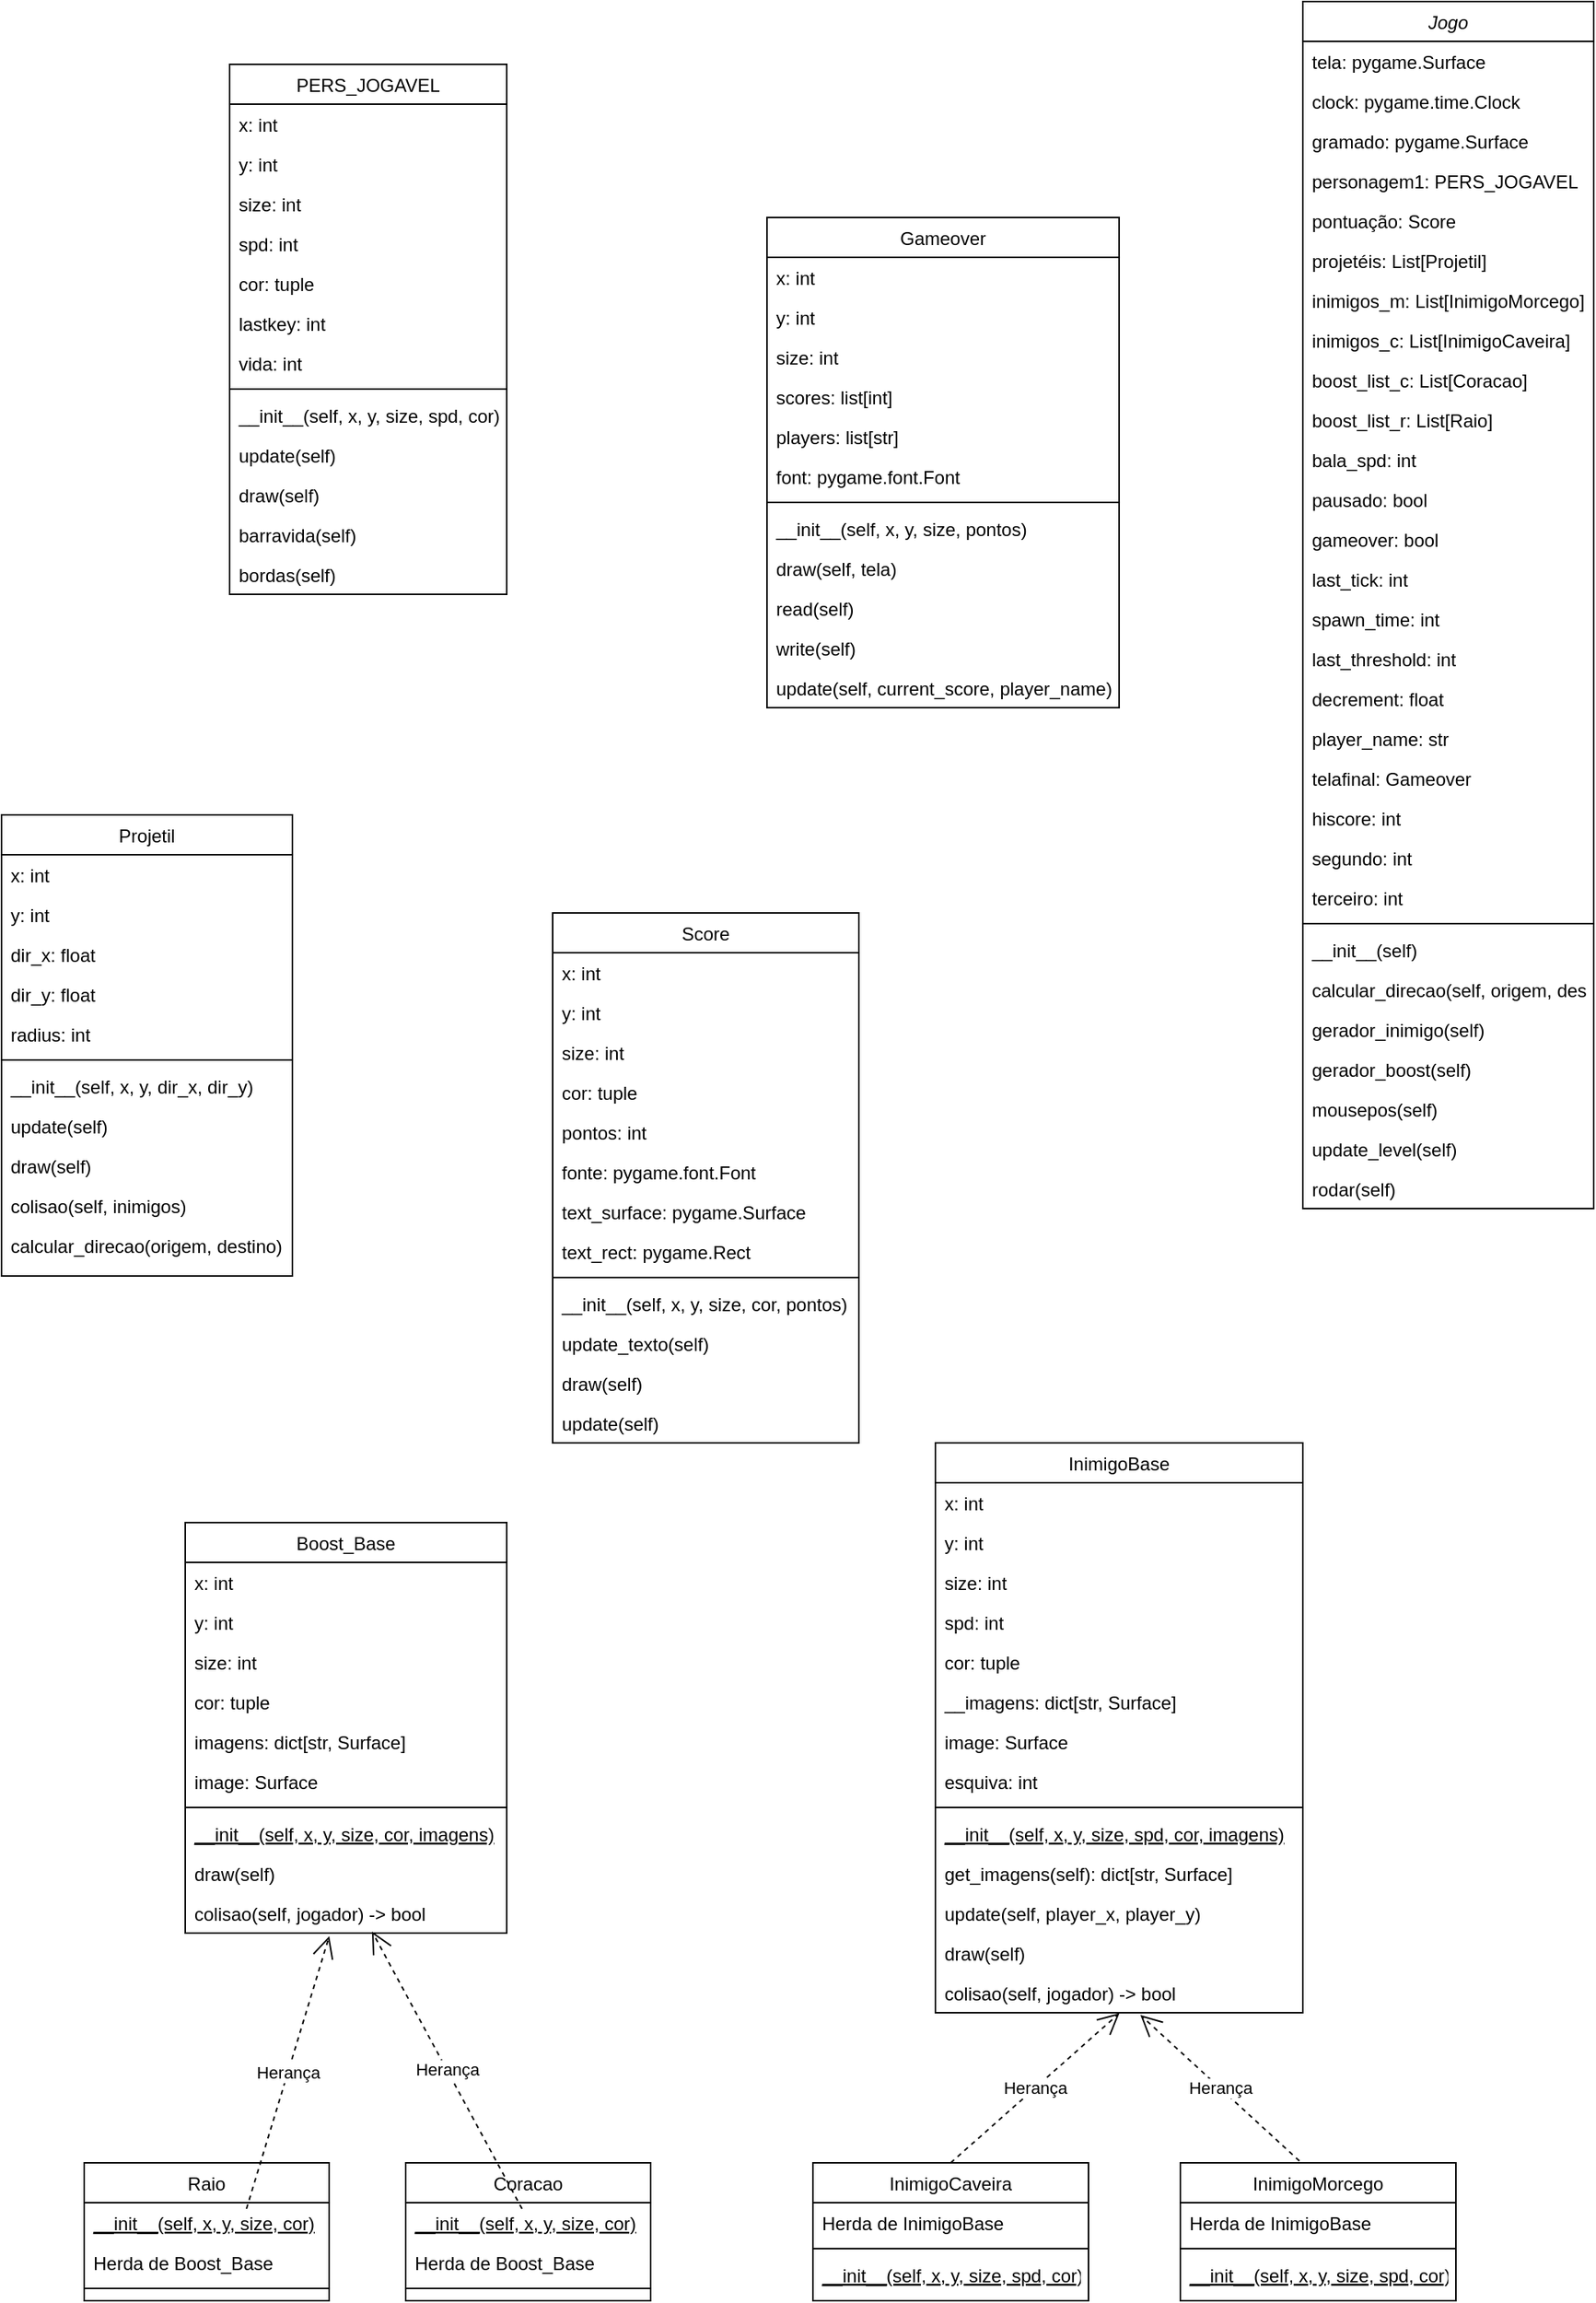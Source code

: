 <mxfile version="24.7.7">
  <diagram id="C5RBs43oDa-KdzZeNtuy" name="Page-1">
    <mxGraphModel dx="2533" dy="1373" grid="1" gridSize="10" guides="1" tooltips="1" connect="1" arrows="1" fold="1" page="1" pageScale="1" pageWidth="1169" pageHeight="1654" math="0" shadow="0">
      <root>
        <mxCell id="WIyWlLk6GJQsqaUBKTNV-0" />
        <mxCell id="WIyWlLk6GJQsqaUBKTNV-1" parent="WIyWlLk6GJQsqaUBKTNV-0" />
        <mxCell id="zkfFHV4jXpPFQw0GAbJ--0" value="Jogo" style="swimlane;fontStyle=2;align=center;verticalAlign=top;childLayout=stackLayout;horizontal=1;startSize=26;horizontalStack=0;resizeParent=1;resizeLast=0;collapsible=1;marginBottom=0;rounded=0;shadow=0;strokeWidth=1;" parent="WIyWlLk6GJQsqaUBKTNV-1" vertex="1">
          <mxGeometry x="920" y="39" width="190" height="788" as="geometry">
            <mxRectangle x="230" y="140" width="160" height="26" as="alternateBounds" />
          </mxGeometry>
        </mxCell>
        <mxCell id="zkfFHV4jXpPFQw0GAbJ--1" value="tela: pygame.Surface" style="text;align=left;verticalAlign=top;spacingLeft=4;spacingRight=4;overflow=hidden;rotatable=0;points=[[0,0.5],[1,0.5]];portConstraint=eastwest;" parent="zkfFHV4jXpPFQw0GAbJ--0" vertex="1">
          <mxGeometry y="26" width="190" height="26" as="geometry" />
        </mxCell>
        <mxCell id="zkfFHV4jXpPFQw0GAbJ--2" value="clock: pygame.time.Clock" style="text;align=left;verticalAlign=top;spacingLeft=4;spacingRight=4;overflow=hidden;rotatable=0;points=[[0,0.5],[1,0.5]];portConstraint=eastwest;rounded=0;shadow=0;html=0;" parent="zkfFHV4jXpPFQw0GAbJ--0" vertex="1">
          <mxGeometry y="52" width="190" height="26" as="geometry" />
        </mxCell>
        <mxCell id="zkfFHV4jXpPFQw0GAbJ--3" value="gramado: pygame.Surface" style="text;align=left;verticalAlign=top;spacingLeft=4;spacingRight=4;overflow=hidden;rotatable=0;points=[[0,0.5],[1,0.5]];portConstraint=eastwest;rounded=0;shadow=0;html=0;" parent="zkfFHV4jXpPFQw0GAbJ--0" vertex="1">
          <mxGeometry y="78" width="190" height="26" as="geometry" />
        </mxCell>
        <mxCell id="hK6CQX14Q5LhynV_BCRK-99" value="personagem1: PERS_JOGAVEL" style="text;align=left;verticalAlign=top;spacingLeft=4;spacingRight=4;overflow=hidden;rotatable=0;points=[[0,0.5],[1,0.5]];portConstraint=eastwest;rounded=0;shadow=0;html=0;" vertex="1" parent="zkfFHV4jXpPFQw0GAbJ--0">
          <mxGeometry y="104" width="190" height="26" as="geometry" />
        </mxCell>
        <mxCell id="hK6CQX14Q5LhynV_BCRK-102" value="pontuação: Score" style="text;align=left;verticalAlign=top;spacingLeft=4;spacingRight=4;overflow=hidden;rotatable=0;points=[[0,0.5],[1,0.5]];portConstraint=eastwest;rounded=0;shadow=0;html=0;" vertex="1" parent="zkfFHV4jXpPFQw0GAbJ--0">
          <mxGeometry y="130" width="190" height="26" as="geometry" />
        </mxCell>
        <mxCell id="hK6CQX14Q5LhynV_BCRK-103" value="projetéis: List[Projetil]" style="text;align=left;verticalAlign=top;spacingLeft=4;spacingRight=4;overflow=hidden;rotatable=0;points=[[0,0.5],[1,0.5]];portConstraint=eastwest;rounded=0;shadow=0;html=0;" vertex="1" parent="zkfFHV4jXpPFQw0GAbJ--0">
          <mxGeometry y="156" width="190" height="26" as="geometry" />
        </mxCell>
        <mxCell id="hK6CQX14Q5LhynV_BCRK-104" value="inimigos_m: List[InimigoMorcego]" style="text;align=left;verticalAlign=top;spacingLeft=4;spacingRight=4;overflow=hidden;rotatable=0;points=[[0,0.5],[1,0.5]];portConstraint=eastwest;rounded=0;shadow=0;html=0;" vertex="1" parent="zkfFHV4jXpPFQw0GAbJ--0">
          <mxGeometry y="182" width="190" height="26" as="geometry" />
        </mxCell>
        <mxCell id="hK6CQX14Q5LhynV_BCRK-105" value="inimigos_c: List[InimigoCaveira]" style="text;align=left;verticalAlign=top;spacingLeft=4;spacingRight=4;overflow=hidden;rotatable=0;points=[[0,0.5],[1,0.5]];portConstraint=eastwest;rounded=0;shadow=0;html=0;" vertex="1" parent="zkfFHV4jXpPFQw0GAbJ--0">
          <mxGeometry y="208" width="190" height="26" as="geometry" />
        </mxCell>
        <mxCell id="hK6CQX14Q5LhynV_BCRK-106" value="boost_list_c: List[Coracao]" style="text;align=left;verticalAlign=top;spacingLeft=4;spacingRight=4;overflow=hidden;rotatable=0;points=[[0,0.5],[1,0.5]];portConstraint=eastwest;rounded=0;shadow=0;html=0;" vertex="1" parent="zkfFHV4jXpPFQw0GAbJ--0">
          <mxGeometry y="234" width="190" height="26" as="geometry" />
        </mxCell>
        <mxCell id="hK6CQX14Q5LhynV_BCRK-107" value="boost_list_r: List[Raio]" style="text;align=left;verticalAlign=top;spacingLeft=4;spacingRight=4;overflow=hidden;rotatable=0;points=[[0,0.5],[1,0.5]];portConstraint=eastwest;rounded=0;shadow=0;html=0;" vertex="1" parent="zkfFHV4jXpPFQw0GAbJ--0">
          <mxGeometry y="260" width="190" height="26" as="geometry" />
        </mxCell>
        <mxCell id="hK6CQX14Q5LhynV_BCRK-108" value="bala_spd: int" style="text;align=left;verticalAlign=top;spacingLeft=4;spacingRight=4;overflow=hidden;rotatable=0;points=[[0,0.5],[1,0.5]];portConstraint=eastwest;rounded=0;shadow=0;html=0;" vertex="1" parent="zkfFHV4jXpPFQw0GAbJ--0">
          <mxGeometry y="286" width="190" height="26" as="geometry" />
        </mxCell>
        <mxCell id="hK6CQX14Q5LhynV_BCRK-109" value="pausado: bool" style="text;align=left;verticalAlign=top;spacingLeft=4;spacingRight=4;overflow=hidden;rotatable=0;points=[[0,0.5],[1,0.5]];portConstraint=eastwest;rounded=0;shadow=0;html=0;" vertex="1" parent="zkfFHV4jXpPFQw0GAbJ--0">
          <mxGeometry y="312" width="190" height="26" as="geometry" />
        </mxCell>
        <mxCell id="hK6CQX14Q5LhynV_BCRK-110" value="gameover: bool&#xa;&#xa;" style="text;align=left;verticalAlign=top;spacingLeft=4;spacingRight=4;overflow=hidden;rotatable=0;points=[[0,0.5],[1,0.5]];portConstraint=eastwest;rounded=0;shadow=0;html=0;" vertex="1" parent="zkfFHV4jXpPFQw0GAbJ--0">
          <mxGeometry y="338" width="190" height="26" as="geometry" />
        </mxCell>
        <mxCell id="hK6CQX14Q5LhynV_BCRK-111" value="last_tick: int&#xa;" style="text;align=left;verticalAlign=top;spacingLeft=4;spacingRight=4;overflow=hidden;rotatable=0;points=[[0,0.5],[1,0.5]];portConstraint=eastwest;rounded=0;shadow=0;html=0;" vertex="1" parent="zkfFHV4jXpPFQw0GAbJ--0">
          <mxGeometry y="364" width="190" height="26" as="geometry" />
        </mxCell>
        <mxCell id="hK6CQX14Q5LhynV_BCRK-112" value="spawn_time: int&#xa;" style="text;align=left;verticalAlign=top;spacingLeft=4;spacingRight=4;overflow=hidden;rotatable=0;points=[[0,0.5],[1,0.5]];portConstraint=eastwest;rounded=0;shadow=0;html=0;" vertex="1" parent="zkfFHV4jXpPFQw0GAbJ--0">
          <mxGeometry y="390" width="190" height="26" as="geometry" />
        </mxCell>
        <mxCell id="hK6CQX14Q5LhynV_BCRK-113" value="last_threshold: int&#xa;" style="text;align=left;verticalAlign=top;spacingLeft=4;spacingRight=4;overflow=hidden;rotatable=0;points=[[0,0.5],[1,0.5]];portConstraint=eastwest;rounded=0;shadow=0;html=0;" vertex="1" parent="zkfFHV4jXpPFQw0GAbJ--0">
          <mxGeometry y="416" width="190" height="26" as="geometry" />
        </mxCell>
        <mxCell id="hK6CQX14Q5LhynV_BCRK-114" value="decrement: float&#xa;" style="text;align=left;verticalAlign=top;spacingLeft=4;spacingRight=4;overflow=hidden;rotatable=0;points=[[0,0.5],[1,0.5]];portConstraint=eastwest;rounded=0;shadow=0;html=0;" vertex="1" parent="zkfFHV4jXpPFQw0GAbJ--0">
          <mxGeometry y="442" width="190" height="26" as="geometry" />
        </mxCell>
        <mxCell id="hK6CQX14Q5LhynV_BCRK-116" value="player_name: str&#xa;" style="text;align=left;verticalAlign=top;spacingLeft=4;spacingRight=4;overflow=hidden;rotatable=0;points=[[0,0.5],[1,0.5]];portConstraint=eastwest;rounded=0;shadow=0;html=0;" vertex="1" parent="zkfFHV4jXpPFQw0GAbJ--0">
          <mxGeometry y="468" width="190" height="26" as="geometry" />
        </mxCell>
        <mxCell id="hK6CQX14Q5LhynV_BCRK-117" value="telafinal: Gameover" style="text;align=left;verticalAlign=top;spacingLeft=4;spacingRight=4;overflow=hidden;rotatable=0;points=[[0,0.5],[1,0.5]];portConstraint=eastwest;rounded=0;shadow=0;html=0;" vertex="1" parent="zkfFHV4jXpPFQw0GAbJ--0">
          <mxGeometry y="494" width="190" height="26" as="geometry" />
        </mxCell>
        <mxCell id="hK6CQX14Q5LhynV_BCRK-118" value="hiscore: int" style="text;align=left;verticalAlign=top;spacingLeft=4;spacingRight=4;overflow=hidden;rotatable=0;points=[[0,0.5],[1,0.5]];portConstraint=eastwest;rounded=0;shadow=0;html=0;" vertex="1" parent="zkfFHV4jXpPFQw0GAbJ--0">
          <mxGeometry y="520" width="190" height="26" as="geometry" />
        </mxCell>
        <mxCell id="hK6CQX14Q5LhynV_BCRK-119" value="segundo: int" style="text;align=left;verticalAlign=top;spacingLeft=4;spacingRight=4;overflow=hidden;rotatable=0;points=[[0,0.5],[1,0.5]];portConstraint=eastwest;rounded=0;shadow=0;html=0;" vertex="1" parent="zkfFHV4jXpPFQw0GAbJ--0">
          <mxGeometry y="546" width="190" height="26" as="geometry" />
        </mxCell>
        <mxCell id="hK6CQX14Q5LhynV_BCRK-120" value="terceiro: int" style="text;align=left;verticalAlign=top;spacingLeft=4;spacingRight=4;overflow=hidden;rotatable=0;points=[[0,0.5],[1,0.5]];portConstraint=eastwest;rounded=0;shadow=0;html=0;" vertex="1" parent="zkfFHV4jXpPFQw0GAbJ--0">
          <mxGeometry y="572" width="190" height="26" as="geometry" />
        </mxCell>
        <mxCell id="zkfFHV4jXpPFQw0GAbJ--4" value="" style="line;html=1;strokeWidth=1;align=left;verticalAlign=middle;spacingTop=-1;spacingLeft=3;spacingRight=3;rotatable=0;labelPosition=right;points=[];portConstraint=eastwest;" parent="zkfFHV4jXpPFQw0GAbJ--0" vertex="1">
          <mxGeometry y="598" width="190" height="8" as="geometry" />
        </mxCell>
        <mxCell id="zkfFHV4jXpPFQw0GAbJ--5" value="__init__(self)" style="text;align=left;verticalAlign=top;spacingLeft=4;spacingRight=4;overflow=hidden;rotatable=0;points=[[0,0.5],[1,0.5]];portConstraint=eastwest;" parent="zkfFHV4jXpPFQw0GAbJ--0" vertex="1">
          <mxGeometry y="606" width="190" height="26" as="geometry" />
        </mxCell>
        <mxCell id="hK6CQX14Q5LhynV_BCRK-122" value="calcular_direcao(self, origem, destino)" style="text;align=left;verticalAlign=top;spacingLeft=4;spacingRight=4;overflow=hidden;rotatable=0;points=[[0,0.5],[1,0.5]];portConstraint=eastwest;" vertex="1" parent="zkfFHV4jXpPFQw0GAbJ--0">
          <mxGeometry y="632" width="190" height="26" as="geometry" />
        </mxCell>
        <mxCell id="hK6CQX14Q5LhynV_BCRK-123" value="gerador_inimigo(self)" style="text;align=left;verticalAlign=top;spacingLeft=4;spacingRight=4;overflow=hidden;rotatable=0;points=[[0,0.5],[1,0.5]];portConstraint=eastwest;" vertex="1" parent="zkfFHV4jXpPFQw0GAbJ--0">
          <mxGeometry y="658" width="190" height="26" as="geometry" />
        </mxCell>
        <mxCell id="hK6CQX14Q5LhynV_BCRK-124" value="gerador_boost(self)" style="text;align=left;verticalAlign=top;spacingLeft=4;spacingRight=4;overflow=hidden;rotatable=0;points=[[0,0.5],[1,0.5]];portConstraint=eastwest;" vertex="1" parent="zkfFHV4jXpPFQw0GAbJ--0">
          <mxGeometry y="684" width="190" height="26" as="geometry" />
        </mxCell>
        <mxCell id="hK6CQX14Q5LhynV_BCRK-125" value="mousepos(self)" style="text;align=left;verticalAlign=top;spacingLeft=4;spacingRight=4;overflow=hidden;rotatable=0;points=[[0,0.5],[1,0.5]];portConstraint=eastwest;" vertex="1" parent="zkfFHV4jXpPFQw0GAbJ--0">
          <mxGeometry y="710" width="190" height="26" as="geometry" />
        </mxCell>
        <mxCell id="hK6CQX14Q5LhynV_BCRK-126" value="update_level(self)" style="text;align=left;verticalAlign=top;spacingLeft=4;spacingRight=4;overflow=hidden;rotatable=0;points=[[0,0.5],[1,0.5]];portConstraint=eastwest;" vertex="1" parent="zkfFHV4jXpPFQw0GAbJ--0">
          <mxGeometry y="736" width="190" height="26" as="geometry" />
        </mxCell>
        <mxCell id="hK6CQX14Q5LhynV_BCRK-127" value="rodar(self)" style="text;align=left;verticalAlign=top;spacingLeft=4;spacingRight=4;overflow=hidden;rotatable=0;points=[[0,0.5],[1,0.5]];portConstraint=eastwest;" vertex="1" parent="zkfFHV4jXpPFQw0GAbJ--0">
          <mxGeometry y="762" width="190" height="26" as="geometry" />
        </mxCell>
        <mxCell id="zkfFHV4jXpPFQw0GAbJ--6" value="InimigoBase" style="swimlane;fontStyle=0;align=center;verticalAlign=top;childLayout=stackLayout;horizontal=1;startSize=26;horizontalStack=0;resizeParent=1;resizeLast=0;collapsible=1;marginBottom=0;rounded=0;shadow=0;strokeWidth=1;" parent="WIyWlLk6GJQsqaUBKTNV-1" vertex="1">
          <mxGeometry x="680" y="980" width="240" height="372" as="geometry">
            <mxRectangle x="130" y="380" width="160" height="26" as="alternateBounds" />
          </mxGeometry>
        </mxCell>
        <mxCell id="zkfFHV4jXpPFQw0GAbJ--7" value="x: int" style="text;align=left;verticalAlign=top;spacingLeft=4;spacingRight=4;overflow=hidden;rotatable=0;points=[[0,0.5],[1,0.5]];portConstraint=eastwest;" parent="zkfFHV4jXpPFQw0GAbJ--6" vertex="1">
          <mxGeometry y="26" width="240" height="26" as="geometry" />
        </mxCell>
        <mxCell id="zkfFHV4jXpPFQw0GAbJ--8" value="y: int" style="text;align=left;verticalAlign=top;spacingLeft=4;spacingRight=4;overflow=hidden;rotatable=0;points=[[0,0.5],[1,0.5]];portConstraint=eastwest;rounded=0;shadow=0;html=0;" parent="zkfFHV4jXpPFQw0GAbJ--6" vertex="1">
          <mxGeometry y="52" width="240" height="26" as="geometry" />
        </mxCell>
        <mxCell id="hK6CQX14Q5LhynV_BCRK-34" value="size: int" style="text;align=left;verticalAlign=top;spacingLeft=4;spacingRight=4;overflow=hidden;rotatable=0;points=[[0,0.5],[1,0.5]];portConstraint=eastwest;rounded=0;shadow=0;html=0;" vertex="1" parent="zkfFHV4jXpPFQw0GAbJ--6">
          <mxGeometry y="78" width="240" height="26" as="geometry" />
        </mxCell>
        <mxCell id="hK6CQX14Q5LhynV_BCRK-35" value="spd: int" style="text;align=left;verticalAlign=top;spacingLeft=4;spacingRight=4;overflow=hidden;rotatable=0;points=[[0,0.5],[1,0.5]];portConstraint=eastwest;rounded=0;shadow=0;html=0;" vertex="1" parent="zkfFHV4jXpPFQw0GAbJ--6">
          <mxGeometry y="104" width="240" height="26" as="geometry" />
        </mxCell>
        <mxCell id="hK6CQX14Q5LhynV_BCRK-36" value="cor: tuple" style="text;align=left;verticalAlign=top;spacingLeft=4;spacingRight=4;overflow=hidden;rotatable=0;points=[[0,0.5],[1,0.5]];portConstraint=eastwest;rounded=0;shadow=0;html=0;" vertex="1" parent="zkfFHV4jXpPFQw0GAbJ--6">
          <mxGeometry y="130" width="240" height="26" as="geometry" />
        </mxCell>
        <mxCell id="hK6CQX14Q5LhynV_BCRK-37" value="__imagens: dict[str, Surface]" style="text;align=left;verticalAlign=top;spacingLeft=4;spacingRight=4;overflow=hidden;rotatable=0;points=[[0,0.5],[1,0.5]];portConstraint=eastwest;rounded=0;shadow=0;html=0;" vertex="1" parent="zkfFHV4jXpPFQw0GAbJ--6">
          <mxGeometry y="156" width="240" height="26" as="geometry" />
        </mxCell>
        <mxCell id="hK6CQX14Q5LhynV_BCRK-38" value="image: Surface" style="text;align=left;verticalAlign=top;spacingLeft=4;spacingRight=4;overflow=hidden;rotatable=0;points=[[0,0.5],[1,0.5]];portConstraint=eastwest;rounded=0;shadow=0;html=0;" vertex="1" parent="zkfFHV4jXpPFQw0GAbJ--6">
          <mxGeometry y="182" width="240" height="26" as="geometry" />
        </mxCell>
        <mxCell id="hK6CQX14Q5LhynV_BCRK-39" value="esquiva: int" style="text;align=left;verticalAlign=top;spacingLeft=4;spacingRight=4;overflow=hidden;rotatable=0;points=[[0,0.5],[1,0.5]];portConstraint=eastwest;rounded=0;shadow=0;html=0;" vertex="1" parent="zkfFHV4jXpPFQw0GAbJ--6">
          <mxGeometry y="208" width="240" height="26" as="geometry" />
        </mxCell>
        <mxCell id="zkfFHV4jXpPFQw0GAbJ--9" value="" style="line;html=1;strokeWidth=1;align=left;verticalAlign=middle;spacingTop=-1;spacingLeft=3;spacingRight=3;rotatable=0;labelPosition=right;points=[];portConstraint=eastwest;" parent="zkfFHV4jXpPFQw0GAbJ--6" vertex="1">
          <mxGeometry y="234" width="240" height="8" as="geometry" />
        </mxCell>
        <mxCell id="zkfFHV4jXpPFQw0GAbJ--10" value="__init__(self, x, y, size, spd, cor, imagens)" style="text;align=left;verticalAlign=top;spacingLeft=4;spacingRight=4;overflow=hidden;rotatable=0;points=[[0,0.5],[1,0.5]];portConstraint=eastwest;fontStyle=4" parent="zkfFHV4jXpPFQw0GAbJ--6" vertex="1">
          <mxGeometry y="242" width="240" height="26" as="geometry" />
        </mxCell>
        <mxCell id="zkfFHV4jXpPFQw0GAbJ--11" value="get_imagens(self): dict[str, Surface]" style="text;align=left;verticalAlign=top;spacingLeft=4;spacingRight=4;overflow=hidden;rotatable=0;points=[[0,0.5],[1,0.5]];portConstraint=eastwest;" parent="zkfFHV4jXpPFQw0GAbJ--6" vertex="1">
          <mxGeometry y="268" width="240" height="26" as="geometry" />
        </mxCell>
        <mxCell id="hK6CQX14Q5LhynV_BCRK-40" value="update(self, player_x, player_y)" style="text;align=left;verticalAlign=top;spacingLeft=4;spacingRight=4;overflow=hidden;rotatable=0;points=[[0,0.5],[1,0.5]];portConstraint=eastwest;" vertex="1" parent="zkfFHV4jXpPFQw0GAbJ--6">
          <mxGeometry y="294" width="240" height="26" as="geometry" />
        </mxCell>
        <mxCell id="hK6CQX14Q5LhynV_BCRK-41" value="draw(self)" style="text;align=left;verticalAlign=top;spacingLeft=4;spacingRight=4;overflow=hidden;rotatable=0;points=[[0,0.5],[1,0.5]];portConstraint=eastwest;" vertex="1" parent="zkfFHV4jXpPFQw0GAbJ--6">
          <mxGeometry y="320" width="240" height="26" as="geometry" />
        </mxCell>
        <mxCell id="hK6CQX14Q5LhynV_BCRK-42" value="colisao(self, jogador) -&gt; bool" style="text;align=left;verticalAlign=top;spacingLeft=4;spacingRight=4;overflow=hidden;rotatable=0;points=[[0,0.5],[1,0.5]];portConstraint=eastwest;" vertex="1" parent="zkfFHV4jXpPFQw0GAbJ--6">
          <mxGeometry y="346" width="240" height="26" as="geometry" />
        </mxCell>
        <mxCell id="zkfFHV4jXpPFQw0GAbJ--13" value="PERS_JOGAVEL" style="swimlane;fontStyle=0;align=center;verticalAlign=top;childLayout=stackLayout;horizontal=1;startSize=26;horizontalStack=0;resizeParent=1;resizeLast=0;collapsible=1;marginBottom=0;rounded=0;shadow=0;strokeWidth=1;" parent="WIyWlLk6GJQsqaUBKTNV-1" vertex="1">
          <mxGeometry x="219" y="80" width="181" height="346" as="geometry">
            <mxRectangle x="340" y="380" width="170" height="26" as="alternateBounds" />
          </mxGeometry>
        </mxCell>
        <mxCell id="zkfFHV4jXpPFQw0GAbJ--14" value="x: int" style="text;align=left;verticalAlign=top;spacingLeft=4;spacingRight=4;overflow=hidden;rotatable=0;points=[[0,0.5],[1,0.5]];portConstraint=eastwest;" parent="zkfFHV4jXpPFQw0GAbJ--13" vertex="1">
          <mxGeometry y="26" width="181" height="26" as="geometry" />
        </mxCell>
        <mxCell id="hK6CQX14Q5LhynV_BCRK-54" value="y: int" style="text;align=left;verticalAlign=top;spacingLeft=4;spacingRight=4;overflow=hidden;rotatable=0;points=[[0,0.5],[1,0.5]];portConstraint=eastwest;" vertex="1" parent="zkfFHV4jXpPFQw0GAbJ--13">
          <mxGeometry y="52" width="181" height="26" as="geometry" />
        </mxCell>
        <mxCell id="hK6CQX14Q5LhynV_BCRK-55" value="size: int" style="text;align=left;verticalAlign=top;spacingLeft=4;spacingRight=4;overflow=hidden;rotatable=0;points=[[0,0.5],[1,0.5]];portConstraint=eastwest;" vertex="1" parent="zkfFHV4jXpPFQw0GAbJ--13">
          <mxGeometry y="78" width="181" height="26" as="geometry" />
        </mxCell>
        <mxCell id="hK6CQX14Q5LhynV_BCRK-56" value="spd: int" style="text;align=left;verticalAlign=top;spacingLeft=4;spacingRight=4;overflow=hidden;rotatable=0;points=[[0,0.5],[1,0.5]];portConstraint=eastwest;" vertex="1" parent="zkfFHV4jXpPFQw0GAbJ--13">
          <mxGeometry y="104" width="181" height="26" as="geometry" />
        </mxCell>
        <mxCell id="hK6CQX14Q5LhynV_BCRK-57" value="cor: tuple" style="text;align=left;verticalAlign=top;spacingLeft=4;spacingRight=4;overflow=hidden;rotatable=0;points=[[0,0.5],[1,0.5]];portConstraint=eastwest;" vertex="1" parent="zkfFHV4jXpPFQw0GAbJ--13">
          <mxGeometry y="130" width="181" height="26" as="geometry" />
        </mxCell>
        <mxCell id="hK6CQX14Q5LhynV_BCRK-58" value="lastkey: int" style="text;align=left;verticalAlign=top;spacingLeft=4;spacingRight=4;overflow=hidden;rotatable=0;points=[[0,0.5],[1,0.5]];portConstraint=eastwest;" vertex="1" parent="zkfFHV4jXpPFQw0GAbJ--13">
          <mxGeometry y="156" width="181" height="26" as="geometry" />
        </mxCell>
        <mxCell id="hK6CQX14Q5LhynV_BCRK-61" value="vida: int" style="text;align=left;verticalAlign=top;spacingLeft=4;spacingRight=4;overflow=hidden;rotatable=0;points=[[0,0.5],[1,0.5]];portConstraint=eastwest;" vertex="1" parent="zkfFHV4jXpPFQw0GAbJ--13">
          <mxGeometry y="182" width="181" height="26" as="geometry" />
        </mxCell>
        <mxCell id="zkfFHV4jXpPFQw0GAbJ--15" value="" style="line;html=1;strokeWidth=1;align=left;verticalAlign=middle;spacingTop=-1;spacingLeft=3;spacingRight=3;rotatable=0;labelPosition=right;points=[];portConstraint=eastwest;" parent="zkfFHV4jXpPFQw0GAbJ--13" vertex="1">
          <mxGeometry y="208" width="181" height="8" as="geometry" />
        </mxCell>
        <mxCell id="hK6CQX14Q5LhynV_BCRK-59" value="__init__(self, x, y, size, spd, cor)" style="text;align=left;verticalAlign=top;spacingLeft=4;spacingRight=4;overflow=hidden;rotatable=0;points=[[0,0.5],[1,0.5]];portConstraint=eastwest;" vertex="1" parent="zkfFHV4jXpPFQw0GAbJ--13">
          <mxGeometry y="216" width="181" height="26" as="geometry" />
        </mxCell>
        <mxCell id="hK6CQX14Q5LhynV_BCRK-62" value="update(self)" style="text;align=left;verticalAlign=top;spacingLeft=4;spacingRight=4;overflow=hidden;rotatable=0;points=[[0,0.5],[1,0.5]];portConstraint=eastwest;" vertex="1" parent="zkfFHV4jXpPFQw0GAbJ--13">
          <mxGeometry y="242" width="181" height="26" as="geometry" />
        </mxCell>
        <mxCell id="hK6CQX14Q5LhynV_BCRK-63" value="draw(self)" style="text;align=left;verticalAlign=top;spacingLeft=4;spacingRight=4;overflow=hidden;rotatable=0;points=[[0,0.5],[1,0.5]];portConstraint=eastwest;" vertex="1" parent="zkfFHV4jXpPFQw0GAbJ--13">
          <mxGeometry y="268" width="181" height="26" as="geometry" />
        </mxCell>
        <mxCell id="hK6CQX14Q5LhynV_BCRK-64" value="barravida(self)" style="text;align=left;verticalAlign=top;spacingLeft=4;spacingRight=4;overflow=hidden;rotatable=0;points=[[0,0.5],[1,0.5]];portConstraint=eastwest;" vertex="1" parent="zkfFHV4jXpPFQw0GAbJ--13">
          <mxGeometry y="294" width="181" height="26" as="geometry" />
        </mxCell>
        <mxCell id="hK6CQX14Q5LhynV_BCRK-65" value="bordas(self)" style="text;align=left;verticalAlign=top;spacingLeft=4;spacingRight=4;overflow=hidden;rotatable=0;points=[[0,0.5],[1,0.5]];portConstraint=eastwest;" vertex="1" parent="zkfFHV4jXpPFQw0GAbJ--13">
          <mxGeometry y="320" width="181" height="26" as="geometry" />
        </mxCell>
        <mxCell id="zkfFHV4jXpPFQw0GAbJ--17" value="Gameover" style="swimlane;fontStyle=0;align=center;verticalAlign=top;childLayout=stackLayout;horizontal=1;startSize=26;horizontalStack=0;resizeParent=1;resizeLast=0;collapsible=1;marginBottom=0;rounded=0;shadow=0;strokeWidth=1;" parent="WIyWlLk6GJQsqaUBKTNV-1" vertex="1">
          <mxGeometry x="570" y="180" width="230" height="320" as="geometry">
            <mxRectangle x="550" y="140" width="160" height="26" as="alternateBounds" />
          </mxGeometry>
        </mxCell>
        <mxCell id="zkfFHV4jXpPFQw0GAbJ--18" value="x: int" style="text;align=left;verticalAlign=top;spacingLeft=4;spacingRight=4;overflow=hidden;rotatable=0;points=[[0,0.5],[1,0.5]];portConstraint=eastwest;" parent="zkfFHV4jXpPFQw0GAbJ--17" vertex="1">
          <mxGeometry y="26" width="230" height="26" as="geometry" />
        </mxCell>
        <mxCell id="zkfFHV4jXpPFQw0GAbJ--19" value="y: int" style="text;align=left;verticalAlign=top;spacingLeft=4;spacingRight=4;overflow=hidden;rotatable=0;points=[[0,0.5],[1,0.5]];portConstraint=eastwest;rounded=0;shadow=0;html=0;" parent="zkfFHV4jXpPFQw0GAbJ--17" vertex="1">
          <mxGeometry y="52" width="230" height="26" as="geometry" />
        </mxCell>
        <mxCell id="zkfFHV4jXpPFQw0GAbJ--20" value="size: int" style="text;align=left;verticalAlign=top;spacingLeft=4;spacingRight=4;overflow=hidden;rotatable=0;points=[[0,0.5],[1,0.5]];portConstraint=eastwest;rounded=0;shadow=0;html=0;" parent="zkfFHV4jXpPFQw0GAbJ--17" vertex="1">
          <mxGeometry y="78" width="230" height="26" as="geometry" />
        </mxCell>
        <mxCell id="zkfFHV4jXpPFQw0GAbJ--21" value="scores: list[int]" style="text;align=left;verticalAlign=top;spacingLeft=4;spacingRight=4;overflow=hidden;rotatable=0;points=[[0,0.5],[1,0.5]];portConstraint=eastwest;rounded=0;shadow=0;html=0;" parent="zkfFHV4jXpPFQw0GAbJ--17" vertex="1">
          <mxGeometry y="104" width="230" height="26" as="geometry" />
        </mxCell>
        <mxCell id="zkfFHV4jXpPFQw0GAbJ--22" value="players: list[str]" style="text;align=left;verticalAlign=top;spacingLeft=4;spacingRight=4;overflow=hidden;rotatable=0;points=[[0,0.5],[1,0.5]];portConstraint=eastwest;rounded=0;shadow=0;html=0;" parent="zkfFHV4jXpPFQw0GAbJ--17" vertex="1">
          <mxGeometry y="130" width="230" height="26" as="geometry" />
        </mxCell>
        <mxCell id="hK6CQX14Q5LhynV_BCRK-50" value="font: pygame.font.Font" style="text;align=left;verticalAlign=top;spacingLeft=4;spacingRight=4;overflow=hidden;rotatable=0;points=[[0,0.5],[1,0.5]];portConstraint=eastwest;rounded=0;shadow=0;html=0;" vertex="1" parent="zkfFHV4jXpPFQw0GAbJ--17">
          <mxGeometry y="156" width="230" height="26" as="geometry" />
        </mxCell>
        <mxCell id="zkfFHV4jXpPFQw0GAbJ--23" value="" style="line;html=1;strokeWidth=1;align=left;verticalAlign=middle;spacingTop=-1;spacingLeft=3;spacingRight=3;rotatable=0;labelPosition=right;points=[];portConstraint=eastwest;" parent="zkfFHV4jXpPFQw0GAbJ--17" vertex="1">
          <mxGeometry y="182" width="230" height="8" as="geometry" />
        </mxCell>
        <mxCell id="zkfFHV4jXpPFQw0GAbJ--24" value="__init__(self, x, y, size, pontos)" style="text;align=left;verticalAlign=top;spacingLeft=4;spacingRight=4;overflow=hidden;rotatable=0;points=[[0,0.5],[1,0.5]];portConstraint=eastwest;" parent="zkfFHV4jXpPFQw0GAbJ--17" vertex="1">
          <mxGeometry y="190" width="230" height="26" as="geometry" />
        </mxCell>
        <mxCell id="zkfFHV4jXpPFQw0GAbJ--25" value="draw(self, tela)" style="text;align=left;verticalAlign=top;spacingLeft=4;spacingRight=4;overflow=hidden;rotatable=0;points=[[0,0.5],[1,0.5]];portConstraint=eastwest;" parent="zkfFHV4jXpPFQw0GAbJ--17" vertex="1">
          <mxGeometry y="216" width="230" height="26" as="geometry" />
        </mxCell>
        <mxCell id="hK6CQX14Q5LhynV_BCRK-51" value="read(self)" style="text;align=left;verticalAlign=top;spacingLeft=4;spacingRight=4;overflow=hidden;rotatable=0;points=[[0,0.5],[1,0.5]];portConstraint=eastwest;" vertex="1" parent="zkfFHV4jXpPFQw0GAbJ--17">
          <mxGeometry y="242" width="230" height="26" as="geometry" />
        </mxCell>
        <mxCell id="hK6CQX14Q5LhynV_BCRK-52" value="write(self)" style="text;align=left;verticalAlign=top;spacingLeft=4;spacingRight=4;overflow=hidden;rotatable=0;points=[[0,0.5],[1,0.5]];portConstraint=eastwest;" vertex="1" parent="zkfFHV4jXpPFQw0GAbJ--17">
          <mxGeometry y="268" width="230" height="26" as="geometry" />
        </mxCell>
        <mxCell id="hK6CQX14Q5LhynV_BCRK-53" value="update(self, current_score, player_name)" style="text;align=left;verticalAlign=top;spacingLeft=4;spacingRight=4;overflow=hidden;rotatable=0;points=[[0,0.5],[1,0.5]];portConstraint=eastwest;" vertex="1" parent="zkfFHV4jXpPFQw0GAbJ--17">
          <mxGeometry y="294" width="230" height="26" as="geometry" />
        </mxCell>
        <mxCell id="hK6CQX14Q5LhynV_BCRK-0" value="InimigoCaveira" style="swimlane;fontStyle=0;align=center;verticalAlign=top;childLayout=stackLayout;horizontal=1;startSize=26;horizontalStack=0;resizeParent=1;resizeLast=0;collapsible=1;marginBottom=0;rounded=0;shadow=0;strokeWidth=1;" vertex="1" parent="WIyWlLk6GJQsqaUBKTNV-1">
          <mxGeometry x="600" y="1450" width="180" height="90" as="geometry">
            <mxRectangle x="130" y="380" width="160" height="26" as="alternateBounds" />
          </mxGeometry>
        </mxCell>
        <mxCell id="hK6CQX14Q5LhynV_BCRK-1" value="Herda de InimigoBase" style="text;align=left;verticalAlign=top;spacingLeft=4;spacingRight=4;overflow=hidden;rotatable=0;points=[[0,0.5],[1,0.5]];portConstraint=eastwest;" vertex="1" parent="hK6CQX14Q5LhynV_BCRK-0">
          <mxGeometry y="26" width="180" height="26" as="geometry" />
        </mxCell>
        <mxCell id="hK6CQX14Q5LhynV_BCRK-3" value="" style="line;html=1;strokeWidth=1;align=left;verticalAlign=middle;spacingTop=-1;spacingLeft=3;spacingRight=3;rotatable=0;labelPosition=right;points=[];portConstraint=eastwest;" vertex="1" parent="hK6CQX14Q5LhynV_BCRK-0">
          <mxGeometry y="52" width="180" height="8" as="geometry" />
        </mxCell>
        <mxCell id="hK6CQX14Q5LhynV_BCRK-4" value="__init__(self, x, y, size, spd, cor)" style="text;align=left;verticalAlign=top;spacingLeft=4;spacingRight=4;overflow=hidden;rotatable=0;points=[[0,0.5],[1,0.5]];portConstraint=eastwest;fontStyle=4" vertex="1" parent="hK6CQX14Q5LhynV_BCRK-0">
          <mxGeometry y="60" width="180" height="26" as="geometry" />
        </mxCell>
        <mxCell id="hK6CQX14Q5LhynV_BCRK-6" value="InimigoMorcego" style="swimlane;fontStyle=0;align=center;verticalAlign=top;childLayout=stackLayout;horizontal=1;startSize=26;horizontalStack=0;resizeParent=1;resizeLast=0;collapsible=1;marginBottom=0;rounded=0;shadow=0;strokeWidth=1;" vertex="1" parent="WIyWlLk6GJQsqaUBKTNV-1">
          <mxGeometry x="840" y="1450" width="180" height="90" as="geometry">
            <mxRectangle x="130" y="380" width="160" height="26" as="alternateBounds" />
          </mxGeometry>
        </mxCell>
        <mxCell id="hK6CQX14Q5LhynV_BCRK-7" value="Herda de InimigoBase" style="text;align=left;verticalAlign=top;spacingLeft=4;spacingRight=4;overflow=hidden;rotatable=0;points=[[0,0.5],[1,0.5]];portConstraint=eastwest;" vertex="1" parent="hK6CQX14Q5LhynV_BCRK-6">
          <mxGeometry y="26" width="180" height="26" as="geometry" />
        </mxCell>
        <mxCell id="hK6CQX14Q5LhynV_BCRK-9" value="" style="line;html=1;strokeWidth=1;align=left;verticalAlign=middle;spacingTop=-1;spacingLeft=3;spacingRight=3;rotatable=0;labelPosition=right;points=[];portConstraint=eastwest;" vertex="1" parent="hK6CQX14Q5LhynV_BCRK-6">
          <mxGeometry y="52" width="180" height="8" as="geometry" />
        </mxCell>
        <mxCell id="hK6CQX14Q5LhynV_BCRK-10" value="__init__(self, x, y, size, spd, cor)" style="text;align=left;verticalAlign=top;spacingLeft=4;spacingRight=4;overflow=hidden;rotatable=0;points=[[0,0.5],[1,0.5]];portConstraint=eastwest;fontStyle=4" vertex="1" parent="hK6CQX14Q5LhynV_BCRK-6">
          <mxGeometry y="60" width="180" height="26" as="geometry" />
        </mxCell>
        <mxCell id="hK6CQX14Q5LhynV_BCRK-12" value="Herança" style="endArrow=open;endSize=12;dashed=1;html=1;rounded=0;exitX=0.432;exitY=-0.014;exitDx=0;exitDy=0;exitPerimeter=0;entryX=0.558;entryY=1.058;entryDx=0;entryDy=0;entryPerimeter=0;" edge="1" parent="WIyWlLk6GJQsqaUBKTNV-1" source="hK6CQX14Q5LhynV_BCRK-6" target="hK6CQX14Q5LhynV_BCRK-42">
          <mxGeometry width="160" relative="1" as="geometry">
            <mxPoint x="855" y="1260" as="sourcePoint" />
            <mxPoint x="825" y="1260" as="targetPoint" />
          </mxGeometry>
        </mxCell>
        <mxCell id="hK6CQX14Q5LhynV_BCRK-13" value="Herança" style="endArrow=open;endSize=12;dashed=1;html=1;rounded=0;entryX=0.501;entryY=1.01;entryDx=0;entryDy=0;exitX=0.5;exitY=0;exitDx=0;exitDy=0;entryPerimeter=0;" edge="1" parent="WIyWlLk6GJQsqaUBKTNV-1" source="hK6CQX14Q5LhynV_BCRK-0" target="hK6CQX14Q5LhynV_BCRK-42">
          <mxGeometry width="160" relative="1" as="geometry">
            <mxPoint x="904" y="1359" as="sourcePoint" />
            <mxPoint x="810" y="1248" as="targetPoint" />
          </mxGeometry>
        </mxCell>
        <mxCell id="hK6CQX14Q5LhynV_BCRK-14" value="Boost_Base" style="swimlane;fontStyle=0;align=center;verticalAlign=top;childLayout=stackLayout;horizontal=1;startSize=26;horizontalStack=0;resizeParent=1;resizeLast=0;collapsible=1;marginBottom=0;rounded=0;shadow=0;strokeWidth=1;" vertex="1" parent="WIyWlLk6GJQsqaUBKTNV-1">
          <mxGeometry x="190" y="1032" width="210" height="268" as="geometry">
            <mxRectangle x="130" y="380" width="160" height="26" as="alternateBounds" />
          </mxGeometry>
        </mxCell>
        <mxCell id="hK6CQX14Q5LhynV_BCRK-15" value="x: int" style="text;align=left;verticalAlign=top;spacingLeft=4;spacingRight=4;overflow=hidden;rotatable=0;points=[[0,0.5],[1,0.5]];portConstraint=eastwest;" vertex="1" parent="hK6CQX14Q5LhynV_BCRK-14">
          <mxGeometry y="26" width="210" height="26" as="geometry" />
        </mxCell>
        <mxCell id="hK6CQX14Q5LhynV_BCRK-16" value="y: int" style="text;align=left;verticalAlign=top;spacingLeft=4;spacingRight=4;overflow=hidden;rotatable=0;points=[[0,0.5],[1,0.5]];portConstraint=eastwest;rounded=0;shadow=0;html=0;" vertex="1" parent="hK6CQX14Q5LhynV_BCRK-14">
          <mxGeometry y="52" width="210" height="26" as="geometry" />
        </mxCell>
        <mxCell id="hK6CQX14Q5LhynV_BCRK-44" value="size: int" style="text;align=left;verticalAlign=top;spacingLeft=4;spacingRight=4;overflow=hidden;rotatable=0;points=[[0,0.5],[1,0.5]];portConstraint=eastwest;rounded=0;shadow=0;html=0;" vertex="1" parent="hK6CQX14Q5LhynV_BCRK-14">
          <mxGeometry y="78" width="210" height="26" as="geometry" />
        </mxCell>
        <mxCell id="hK6CQX14Q5LhynV_BCRK-45" value="cor: tuple" style="text;align=left;verticalAlign=top;spacingLeft=4;spacingRight=4;overflow=hidden;rotatable=0;points=[[0,0.5],[1,0.5]];portConstraint=eastwest;rounded=0;shadow=0;html=0;" vertex="1" parent="hK6CQX14Q5LhynV_BCRK-14">
          <mxGeometry y="104" width="210" height="26" as="geometry" />
        </mxCell>
        <mxCell id="hK6CQX14Q5LhynV_BCRK-46" value="imagens: dict[str, Surface]" style="text;align=left;verticalAlign=top;spacingLeft=4;spacingRight=4;overflow=hidden;rotatable=0;points=[[0,0.5],[1,0.5]];portConstraint=eastwest;rounded=0;shadow=0;html=0;" vertex="1" parent="hK6CQX14Q5LhynV_BCRK-14">
          <mxGeometry y="130" width="210" height="26" as="geometry" />
        </mxCell>
        <mxCell id="hK6CQX14Q5LhynV_BCRK-47" value="image: Surface" style="text;align=left;verticalAlign=top;spacingLeft=4;spacingRight=4;overflow=hidden;rotatable=0;points=[[0,0.5],[1,0.5]];portConstraint=eastwest;rounded=0;shadow=0;html=0;" vertex="1" parent="hK6CQX14Q5LhynV_BCRK-14">
          <mxGeometry y="156" width="210" height="26" as="geometry" />
        </mxCell>
        <mxCell id="hK6CQX14Q5LhynV_BCRK-17" value="" style="line;html=1;strokeWidth=1;align=left;verticalAlign=middle;spacingTop=-1;spacingLeft=3;spacingRight=3;rotatable=0;labelPosition=right;points=[];portConstraint=eastwest;" vertex="1" parent="hK6CQX14Q5LhynV_BCRK-14">
          <mxGeometry y="182" width="210" height="8" as="geometry" />
        </mxCell>
        <mxCell id="hK6CQX14Q5LhynV_BCRK-18" value="__init__(self, x, y, size, cor, imagens)" style="text;align=left;verticalAlign=top;spacingLeft=4;spacingRight=4;overflow=hidden;rotatable=0;points=[[0,0.5],[1,0.5]];portConstraint=eastwest;fontStyle=4" vertex="1" parent="hK6CQX14Q5LhynV_BCRK-14">
          <mxGeometry y="190" width="210" height="26" as="geometry" />
        </mxCell>
        <mxCell id="hK6CQX14Q5LhynV_BCRK-19" value="draw(self)" style="text;align=left;verticalAlign=top;spacingLeft=4;spacingRight=4;overflow=hidden;rotatable=0;points=[[0,0.5],[1,0.5]];portConstraint=eastwest;" vertex="1" parent="hK6CQX14Q5LhynV_BCRK-14">
          <mxGeometry y="216" width="210" height="26" as="geometry" />
        </mxCell>
        <mxCell id="hK6CQX14Q5LhynV_BCRK-48" value="colisao(self, jogador) -&gt; bool" style="text;align=left;verticalAlign=top;spacingLeft=4;spacingRight=4;overflow=hidden;rotatable=0;points=[[0,0.5],[1,0.5]];portConstraint=eastwest;" vertex="1" parent="hK6CQX14Q5LhynV_BCRK-14">
          <mxGeometry y="242" width="210" height="26" as="geometry" />
        </mxCell>
        <mxCell id="hK6CQX14Q5LhynV_BCRK-20" value="Raio" style="swimlane;fontStyle=0;align=center;verticalAlign=top;childLayout=stackLayout;horizontal=1;startSize=26;horizontalStack=0;resizeParent=1;resizeLast=0;collapsible=1;marginBottom=0;rounded=0;shadow=0;strokeWidth=1;" vertex="1" parent="WIyWlLk6GJQsqaUBKTNV-1">
          <mxGeometry x="124" y="1450" width="160" height="90" as="geometry">
            <mxRectangle x="130" y="380" width="160" height="26" as="alternateBounds" />
          </mxGeometry>
        </mxCell>
        <mxCell id="hK6CQX14Q5LhynV_BCRK-24" value="__init__(self, x, y, size, cor)" style="text;align=left;verticalAlign=top;spacingLeft=4;spacingRight=4;overflow=hidden;rotatable=0;points=[[0,0.5],[1,0.5]];portConstraint=eastwest;fontStyle=4" vertex="1" parent="hK6CQX14Q5LhynV_BCRK-20">
          <mxGeometry y="26" width="160" height="26" as="geometry" />
        </mxCell>
        <mxCell id="hK6CQX14Q5LhynV_BCRK-21" value="Herda de Boost_Base" style="text;align=left;verticalAlign=top;spacingLeft=4;spacingRight=4;overflow=hidden;rotatable=0;points=[[0,0.5],[1,0.5]];portConstraint=eastwest;" vertex="1" parent="hK6CQX14Q5LhynV_BCRK-20">
          <mxGeometry y="52" width="160" height="26" as="geometry" />
        </mxCell>
        <mxCell id="hK6CQX14Q5LhynV_BCRK-23" value="" style="line;html=1;strokeWidth=1;align=left;verticalAlign=middle;spacingTop=-1;spacingLeft=3;spacingRight=3;rotatable=0;labelPosition=right;points=[];portConstraint=eastwest;" vertex="1" parent="hK6CQX14Q5LhynV_BCRK-20">
          <mxGeometry y="78" width="160" height="8" as="geometry" />
        </mxCell>
        <mxCell id="hK6CQX14Q5LhynV_BCRK-26" value="Coracao" style="swimlane;fontStyle=0;align=center;verticalAlign=top;childLayout=stackLayout;horizontal=1;startSize=26;horizontalStack=0;resizeParent=1;resizeLast=0;collapsible=1;marginBottom=0;rounded=0;shadow=0;strokeWidth=1;" vertex="1" parent="WIyWlLk6GJQsqaUBKTNV-1">
          <mxGeometry x="334" y="1450" width="160" height="90" as="geometry">
            <mxRectangle x="130" y="380" width="160" height="26" as="alternateBounds" />
          </mxGeometry>
        </mxCell>
        <mxCell id="hK6CQX14Q5LhynV_BCRK-30" value="__init__(self, x, y, size, cor)" style="text;align=left;verticalAlign=top;spacingLeft=4;spacingRight=4;overflow=hidden;rotatable=0;points=[[0,0.5],[1,0.5]];portConstraint=eastwest;fontStyle=4" vertex="1" parent="hK6CQX14Q5LhynV_BCRK-26">
          <mxGeometry y="26" width="160" height="26" as="geometry" />
        </mxCell>
        <mxCell id="hK6CQX14Q5LhynV_BCRK-27" value="Herda de Boost_Base" style="text;align=left;verticalAlign=top;spacingLeft=4;spacingRight=4;overflow=hidden;rotatable=0;points=[[0,0.5],[1,0.5]];portConstraint=eastwest;" vertex="1" parent="hK6CQX14Q5LhynV_BCRK-26">
          <mxGeometry y="52" width="160" height="26" as="geometry" />
        </mxCell>
        <mxCell id="hK6CQX14Q5LhynV_BCRK-29" value="" style="line;html=1;strokeWidth=1;align=left;verticalAlign=middle;spacingTop=-1;spacingLeft=3;spacingRight=3;rotatable=0;labelPosition=right;points=[];portConstraint=eastwest;" vertex="1" parent="hK6CQX14Q5LhynV_BCRK-26">
          <mxGeometry y="78" width="160" height="8" as="geometry" />
        </mxCell>
        <mxCell id="hK6CQX14Q5LhynV_BCRK-32" value="Herança" style="endArrow=open;endSize=12;dashed=1;html=1;rounded=0;exitX=0.5;exitY=0;exitDx=0;exitDy=0;entryX=0.581;entryY=0.962;entryDx=0;entryDy=0;entryPerimeter=0;" edge="1" parent="WIyWlLk6GJQsqaUBKTNV-1" target="hK6CQX14Q5LhynV_BCRK-48">
          <mxGeometry width="160" relative="1" as="geometry">
            <mxPoint x="410" y="1480" as="sourcePoint" />
            <mxPoint x="254" y="1330" as="targetPoint" />
          </mxGeometry>
        </mxCell>
        <mxCell id="hK6CQX14Q5LhynV_BCRK-33" value="Herança" style="endArrow=open;endSize=12;dashed=1;html=1;rounded=0;entryX=0.448;entryY=1.077;entryDx=0;entryDy=0;entryPerimeter=0;exitX=0.5;exitY=0;exitDx=0;exitDy=0;" edge="1" parent="WIyWlLk6GJQsqaUBKTNV-1" target="hK6CQX14Q5LhynV_BCRK-48">
          <mxGeometry width="160" relative="1" as="geometry">
            <mxPoint x="230.0" y="1480" as="sourcePoint" />
            <mxPoint x="355" y="1408" as="targetPoint" />
          </mxGeometry>
        </mxCell>
        <mxCell id="hK6CQX14Q5LhynV_BCRK-66" value="Projetil" style="swimlane;fontStyle=0;align=center;verticalAlign=top;childLayout=stackLayout;horizontal=1;startSize=26;horizontalStack=0;resizeParent=1;resizeLast=0;collapsible=1;marginBottom=0;rounded=0;shadow=0;strokeWidth=1;" vertex="1" parent="WIyWlLk6GJQsqaUBKTNV-1">
          <mxGeometry x="70" y="570" width="190" height="301" as="geometry">
            <mxRectangle x="340" y="380" width="170" height="26" as="alternateBounds" />
          </mxGeometry>
        </mxCell>
        <mxCell id="hK6CQX14Q5LhynV_BCRK-67" value="x: int" style="text;align=left;verticalAlign=top;spacingLeft=4;spacingRight=4;overflow=hidden;rotatable=0;points=[[0,0.5],[1,0.5]];portConstraint=eastwest;" vertex="1" parent="hK6CQX14Q5LhynV_BCRK-66">
          <mxGeometry y="26" width="190" height="26" as="geometry" />
        </mxCell>
        <mxCell id="hK6CQX14Q5LhynV_BCRK-68" value="y: int" style="text;align=left;verticalAlign=top;spacingLeft=4;spacingRight=4;overflow=hidden;rotatable=0;points=[[0,0.5],[1,0.5]];portConstraint=eastwest;" vertex="1" parent="hK6CQX14Q5LhynV_BCRK-66">
          <mxGeometry y="52" width="190" height="26" as="geometry" />
        </mxCell>
        <mxCell id="hK6CQX14Q5LhynV_BCRK-69" value="dir_x: float" style="text;align=left;verticalAlign=top;spacingLeft=4;spacingRight=4;overflow=hidden;rotatable=0;points=[[0,0.5],[1,0.5]];portConstraint=eastwest;" vertex="1" parent="hK6CQX14Q5LhynV_BCRK-66">
          <mxGeometry y="78" width="190" height="26" as="geometry" />
        </mxCell>
        <mxCell id="hK6CQX14Q5LhynV_BCRK-70" value="dir_y: float" style="text;align=left;verticalAlign=top;spacingLeft=4;spacingRight=4;overflow=hidden;rotatable=0;points=[[0,0.5],[1,0.5]];portConstraint=eastwest;" vertex="1" parent="hK6CQX14Q5LhynV_BCRK-66">
          <mxGeometry y="104" width="190" height="26" as="geometry" />
        </mxCell>
        <mxCell id="hK6CQX14Q5LhynV_BCRK-71" value="radius: int" style="text;align=left;verticalAlign=top;spacingLeft=4;spacingRight=4;overflow=hidden;rotatable=0;points=[[0,0.5],[1,0.5]];portConstraint=eastwest;" vertex="1" parent="hK6CQX14Q5LhynV_BCRK-66">
          <mxGeometry y="130" width="190" height="26" as="geometry" />
        </mxCell>
        <mxCell id="hK6CQX14Q5LhynV_BCRK-74" value="" style="line;html=1;strokeWidth=1;align=left;verticalAlign=middle;spacingTop=-1;spacingLeft=3;spacingRight=3;rotatable=0;labelPosition=right;points=[];portConstraint=eastwest;" vertex="1" parent="hK6CQX14Q5LhynV_BCRK-66">
          <mxGeometry y="156" width="190" height="8" as="geometry" />
        </mxCell>
        <mxCell id="hK6CQX14Q5LhynV_BCRK-75" value="__init__(self, x, y, dir_x, dir_y)" style="text;align=left;verticalAlign=top;spacingLeft=4;spacingRight=4;overflow=hidden;rotatable=0;points=[[0,0.5],[1,0.5]];portConstraint=eastwest;" vertex="1" parent="hK6CQX14Q5LhynV_BCRK-66">
          <mxGeometry y="164" width="190" height="26" as="geometry" />
        </mxCell>
        <mxCell id="hK6CQX14Q5LhynV_BCRK-76" value="update(self)" style="text;align=left;verticalAlign=top;spacingLeft=4;spacingRight=4;overflow=hidden;rotatable=0;points=[[0,0.5],[1,0.5]];portConstraint=eastwest;" vertex="1" parent="hK6CQX14Q5LhynV_BCRK-66">
          <mxGeometry y="190" width="190" height="26" as="geometry" />
        </mxCell>
        <mxCell id="hK6CQX14Q5LhynV_BCRK-77" value="draw(self)" style="text;align=left;verticalAlign=top;spacingLeft=4;spacingRight=4;overflow=hidden;rotatable=0;points=[[0,0.5],[1,0.5]];portConstraint=eastwest;" vertex="1" parent="hK6CQX14Q5LhynV_BCRK-66">
          <mxGeometry y="216" width="190" height="26" as="geometry" />
        </mxCell>
        <mxCell id="hK6CQX14Q5LhynV_BCRK-78" value="colisao(self, inimigos)" style="text;align=left;verticalAlign=top;spacingLeft=4;spacingRight=4;overflow=hidden;rotatable=0;points=[[0,0.5],[1,0.5]];portConstraint=eastwest;" vertex="1" parent="hK6CQX14Q5LhynV_BCRK-66">
          <mxGeometry y="242" width="190" height="26" as="geometry" />
        </mxCell>
        <mxCell id="hK6CQX14Q5LhynV_BCRK-79" value="calcular_direcao(origem, destino)" style="text;align=left;verticalAlign=top;spacingLeft=4;spacingRight=4;overflow=hidden;rotatable=0;points=[[0,0.5],[1,0.5]];portConstraint=eastwest;" vertex="1" parent="hK6CQX14Q5LhynV_BCRK-66">
          <mxGeometry y="268" width="190" height="26" as="geometry" />
        </mxCell>
        <mxCell id="hK6CQX14Q5LhynV_BCRK-80" value="Score" style="swimlane;fontStyle=0;align=center;verticalAlign=top;childLayout=stackLayout;horizontal=1;startSize=26;horizontalStack=0;resizeParent=1;resizeLast=0;collapsible=1;marginBottom=0;rounded=0;shadow=0;strokeWidth=1;" vertex="1" parent="WIyWlLk6GJQsqaUBKTNV-1">
          <mxGeometry x="430" y="634" width="200" height="346" as="geometry">
            <mxRectangle x="340" y="380" width="170" height="26" as="alternateBounds" />
          </mxGeometry>
        </mxCell>
        <mxCell id="hK6CQX14Q5LhynV_BCRK-81" value="x: int" style="text;align=left;verticalAlign=top;spacingLeft=4;spacingRight=4;overflow=hidden;rotatable=0;points=[[0,0.5],[1,0.5]];portConstraint=eastwest;" vertex="1" parent="hK6CQX14Q5LhynV_BCRK-80">
          <mxGeometry y="26" width="200" height="26" as="geometry" />
        </mxCell>
        <mxCell id="hK6CQX14Q5LhynV_BCRK-82" value="y: int" style="text;align=left;verticalAlign=top;spacingLeft=4;spacingRight=4;overflow=hidden;rotatable=0;points=[[0,0.5],[1,0.5]];portConstraint=eastwest;" vertex="1" parent="hK6CQX14Q5LhynV_BCRK-80">
          <mxGeometry y="52" width="200" height="26" as="geometry" />
        </mxCell>
        <mxCell id="hK6CQX14Q5LhynV_BCRK-83" value="size: int" style="text;align=left;verticalAlign=top;spacingLeft=4;spacingRight=4;overflow=hidden;rotatable=0;points=[[0,0.5],[1,0.5]];portConstraint=eastwest;" vertex="1" parent="hK6CQX14Q5LhynV_BCRK-80">
          <mxGeometry y="78" width="200" height="26" as="geometry" />
        </mxCell>
        <mxCell id="hK6CQX14Q5LhynV_BCRK-85" value="cor: tuple" style="text;align=left;verticalAlign=top;spacingLeft=4;spacingRight=4;overflow=hidden;rotatable=0;points=[[0,0.5],[1,0.5]];portConstraint=eastwest;" vertex="1" parent="hK6CQX14Q5LhynV_BCRK-80">
          <mxGeometry y="104" width="200" height="26" as="geometry" />
        </mxCell>
        <mxCell id="hK6CQX14Q5LhynV_BCRK-86" value="pontos: int" style="text;align=left;verticalAlign=top;spacingLeft=4;spacingRight=4;overflow=hidden;rotatable=0;points=[[0,0.5],[1,0.5]];portConstraint=eastwest;" vertex="1" parent="hK6CQX14Q5LhynV_BCRK-80">
          <mxGeometry y="130" width="200" height="26" as="geometry" />
        </mxCell>
        <mxCell id="hK6CQX14Q5LhynV_BCRK-87" value="fonte: pygame.font.Font" style="text;align=left;verticalAlign=top;spacingLeft=4;spacingRight=4;overflow=hidden;rotatable=0;points=[[0,0.5],[1,0.5]];portConstraint=eastwest;" vertex="1" parent="hK6CQX14Q5LhynV_BCRK-80">
          <mxGeometry y="156" width="200" height="26" as="geometry" />
        </mxCell>
        <mxCell id="hK6CQX14Q5LhynV_BCRK-94" value="text_surface: pygame.Surface" style="text;align=left;verticalAlign=top;spacingLeft=4;spacingRight=4;overflow=hidden;rotatable=0;points=[[0,0.5],[1,0.5]];portConstraint=eastwest;" vertex="1" parent="hK6CQX14Q5LhynV_BCRK-80">
          <mxGeometry y="182" width="200" height="26" as="geometry" />
        </mxCell>
        <mxCell id="hK6CQX14Q5LhynV_BCRK-95" value="text_rect: pygame.Rect" style="text;align=left;verticalAlign=top;spacingLeft=4;spacingRight=4;overflow=hidden;rotatable=0;points=[[0,0.5],[1,0.5]];portConstraint=eastwest;" vertex="1" parent="hK6CQX14Q5LhynV_BCRK-80">
          <mxGeometry y="208" width="200" height="26" as="geometry" />
        </mxCell>
        <mxCell id="hK6CQX14Q5LhynV_BCRK-88" value="" style="line;html=1;strokeWidth=1;align=left;verticalAlign=middle;spacingTop=-1;spacingLeft=3;spacingRight=3;rotatable=0;labelPosition=right;points=[];portConstraint=eastwest;" vertex="1" parent="hK6CQX14Q5LhynV_BCRK-80">
          <mxGeometry y="234" width="200" height="8" as="geometry" />
        </mxCell>
        <mxCell id="hK6CQX14Q5LhynV_BCRK-89" value="__init__(self, x, y, size, cor, pontos)" style="text;align=left;verticalAlign=top;spacingLeft=4;spacingRight=4;overflow=hidden;rotatable=0;points=[[0,0.5],[1,0.5]];portConstraint=eastwest;" vertex="1" parent="hK6CQX14Q5LhynV_BCRK-80">
          <mxGeometry y="242" width="200" height="26" as="geometry" />
        </mxCell>
        <mxCell id="hK6CQX14Q5LhynV_BCRK-90" value="update_texto(self)" style="text;align=left;verticalAlign=top;spacingLeft=4;spacingRight=4;overflow=hidden;rotatable=0;points=[[0,0.5],[1,0.5]];portConstraint=eastwest;" vertex="1" parent="hK6CQX14Q5LhynV_BCRK-80">
          <mxGeometry y="268" width="200" height="26" as="geometry" />
        </mxCell>
        <mxCell id="hK6CQX14Q5LhynV_BCRK-91" value="draw(self)" style="text;align=left;verticalAlign=top;spacingLeft=4;spacingRight=4;overflow=hidden;rotatable=0;points=[[0,0.5],[1,0.5]];portConstraint=eastwest;" vertex="1" parent="hK6CQX14Q5LhynV_BCRK-80">
          <mxGeometry y="294" width="200" height="26" as="geometry" />
        </mxCell>
        <mxCell id="hK6CQX14Q5LhynV_BCRK-92" value="update(self)" style="text;align=left;verticalAlign=top;spacingLeft=4;spacingRight=4;overflow=hidden;rotatable=0;points=[[0,0.5],[1,0.5]];portConstraint=eastwest;" vertex="1" parent="hK6CQX14Q5LhynV_BCRK-80">
          <mxGeometry y="320" width="200" height="26" as="geometry" />
        </mxCell>
      </root>
    </mxGraphModel>
  </diagram>
</mxfile>
